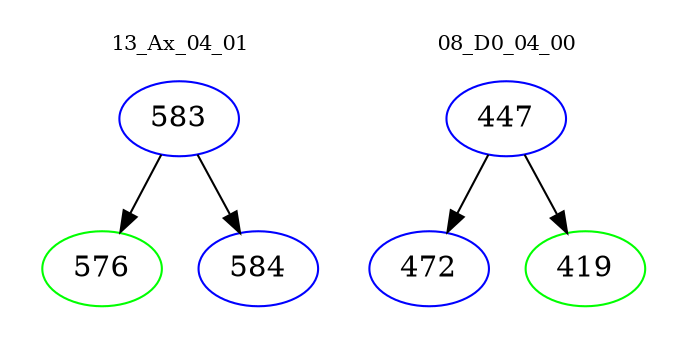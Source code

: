 digraph{
subgraph cluster_0 {
color = white
label = "13_Ax_04_01";
fontsize=10;
T0_583 [label="583", color="blue"]
T0_583 -> T0_576 [color="black"]
T0_576 [label="576", color="green"]
T0_583 -> T0_584 [color="black"]
T0_584 [label="584", color="blue"]
}
subgraph cluster_1 {
color = white
label = "08_D0_04_00";
fontsize=10;
T1_447 [label="447", color="blue"]
T1_447 -> T1_472 [color="black"]
T1_472 [label="472", color="blue"]
T1_447 -> T1_419 [color="black"]
T1_419 [label="419", color="green"]
}
}
